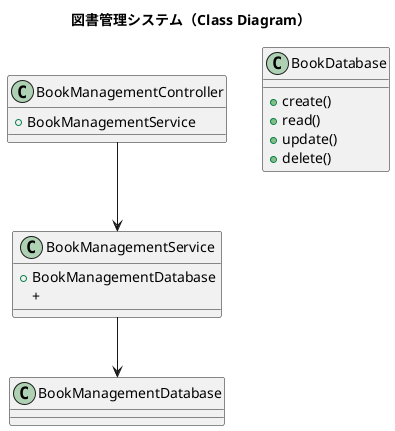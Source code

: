 @startuml
title 図書管理システム（Class Diagram）

class BookManagementController {
    + BookManagementService
}

class BookManagementService {
    + BookManagementDatabase
    + 
}

class BookDatabase {
    + create()
    + read()
    + update()
    + delete()
}

BookManagementController --> BookManagementService
BookManagementService --> BookManagementDatabase


@enduml
